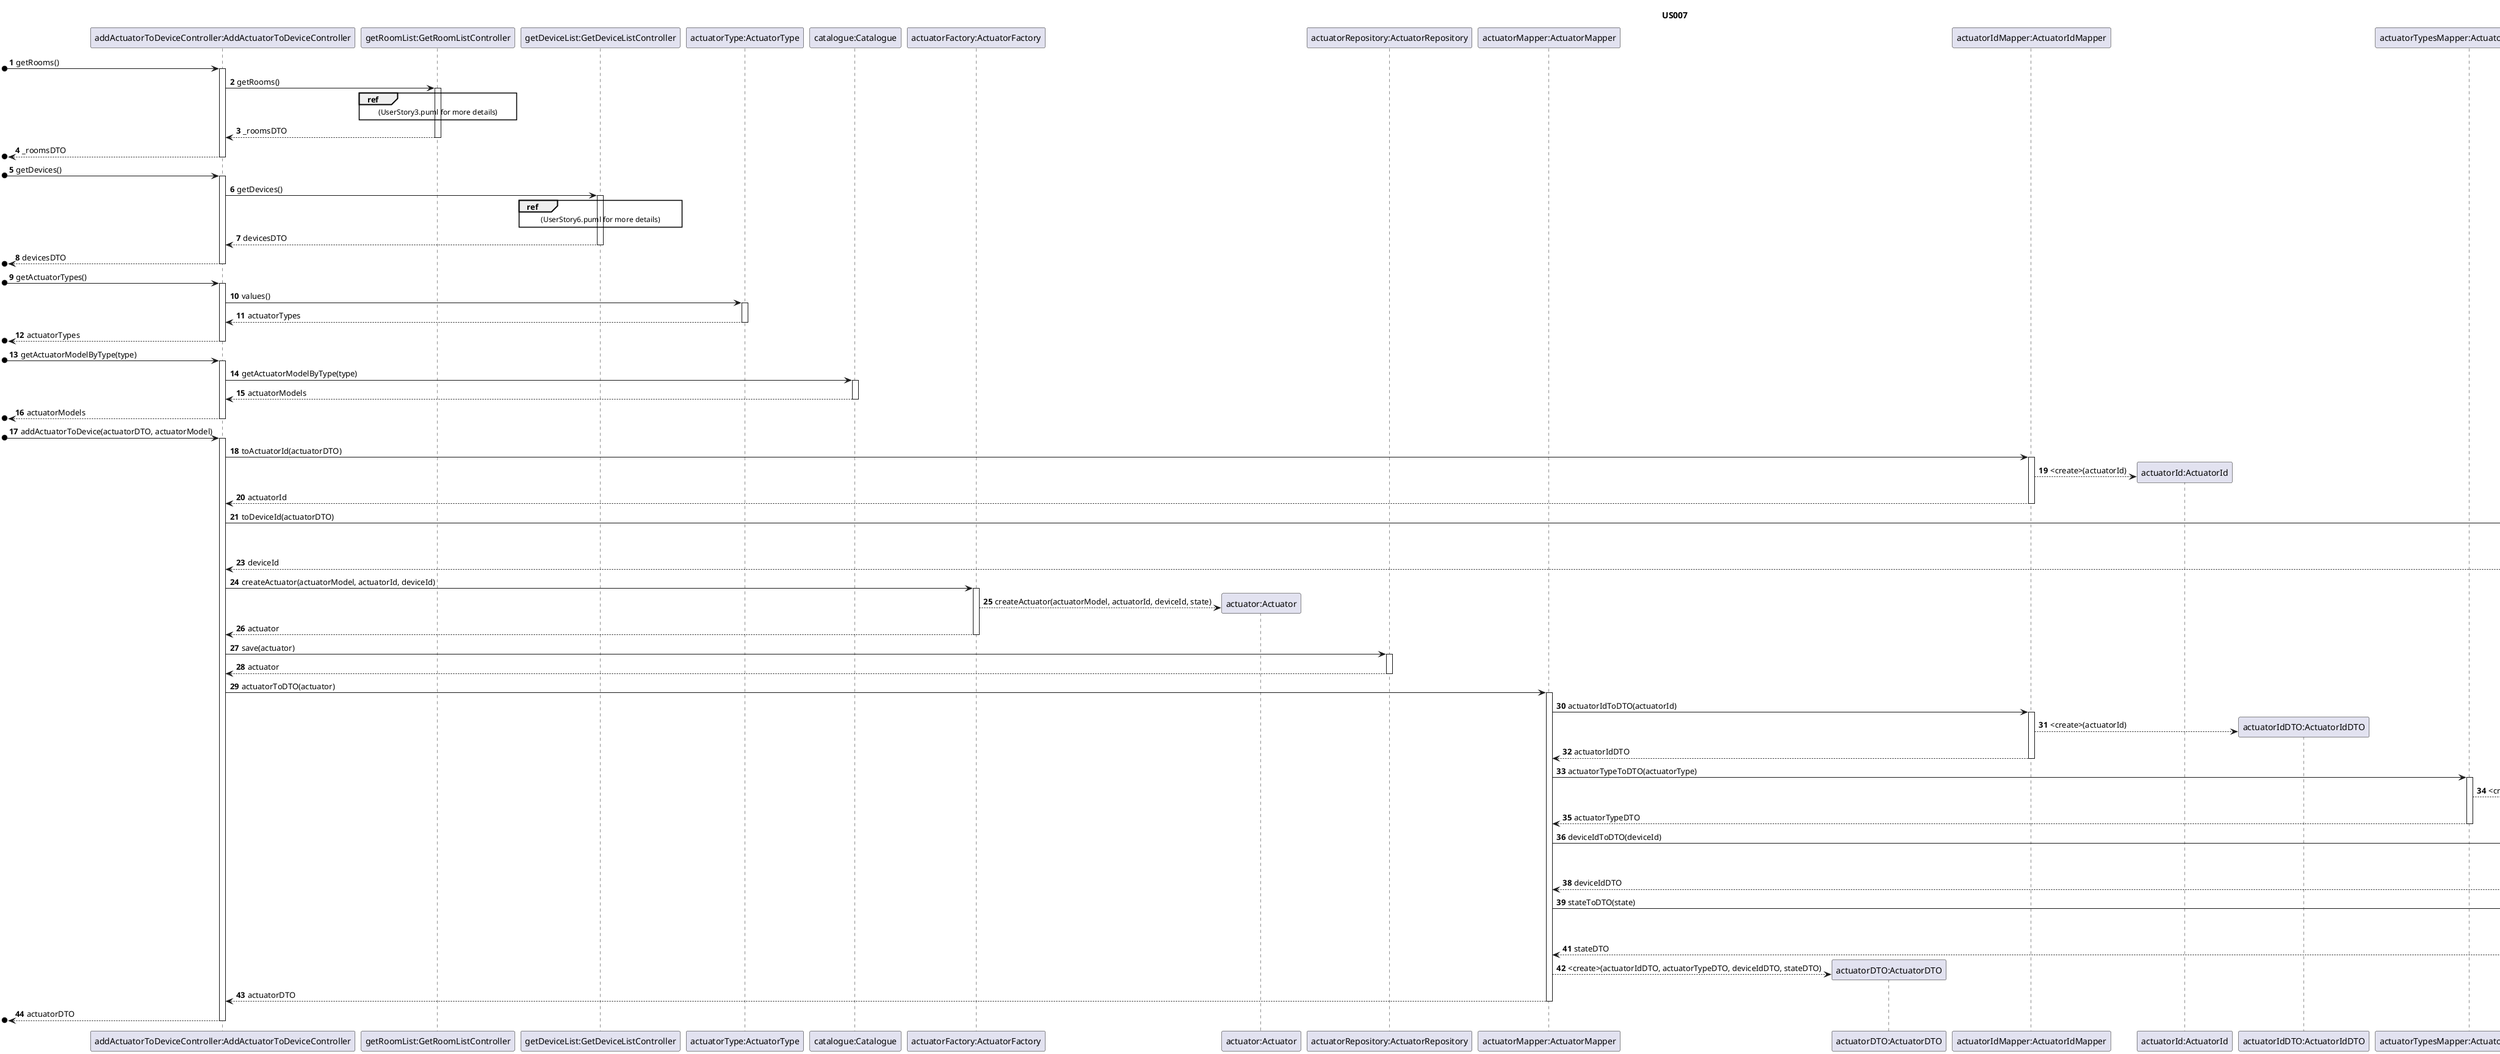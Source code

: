 @startuml
'https://plantuml.com/sequence-diagram

title US007

autonumber

/'
As a Power User [or Administrator], I want to add a sensor to an existing device in
a room. The sensor must be of a model of an existing type of sensor.
'/

participant "addActuatorToDeviceController:AddActuatorToDeviceController" as C7
participant "getRoomList:GetRoomListController" as C
participant "getDeviceList:GetDeviceListController" as D
participant "actuatorType:ActuatorType" as ST
participant "catalogue:Catalogue" as CAT
participant "actuatorFactory:ActuatorFactory" as F
participant "actuator:Actuator" as S1
participant "actuatorRepository:ActuatorRepository" as SR
participant "actuatorMapper:ActuatorMapper" as S3
participant "actuatorDTO:ActuatorDTO" as S2


participant "actuatorIdMapper:ActuatorIdMapper" as S4
participant "actuatorId:ActuatorId" as SID
participant "actuatorIdDTO:ActuatorIdDTO" as id
participant "actuatorTypesMapper:ActuatorTypesMapper" as S6
participant "actuatorTypeDTO:ActuatorTypeDTO" as S5
participant "deviceIdMapper:DeviceIdMapper" as DN1
participant "deviceId:DeviceId" as D7
participant "deviceIdDTO:DeviceIdDTO" as DN
participant "stateMapper:StateMapper" as S7
participant "stateDTO:StateDTO" as S8


[o->C7 : getRooms()
activate C7
C7->C : getRooms()
activate C
ref over C : (UserStory3.puml for more details)
C-->C7 : _roomsDTO
deactivate C
[o<--C7 : _roomsDTO
deactivate C7

[o->C7 : getDevices()
activate C7
C7->D : getDevices()
activate D
ref over D : (UserStory6.puml for more details)
D-->C7 : devicesDTO
deactivate D
[o<--C7 : devicesDTO
deactivate C7

[o->C7 : getActuatorTypes()
activate C7
C7 -> ST : values()
activate ST
ST --> C7 : actuatorTypes
deactivate ST
[o<--C7 : actuatorTypes
deactivate C7



[o->C7: getActuatorModelByType(type)
activate C7
C7->CAT : getActuatorModelByType(type)
activate CAT
CAT-->C7 : actuatorModels
deactivate CAT
[o<--C7 : actuatorModels
deactivate C7

[o->C7: addActuatorToDevice(actuatorDTO, actuatorModel)
activate C7
C7 -> S4 : toActuatorId(actuatorDTO)
activate S4
S4 --> SID** : <create>(actuatorId)

S4 --> C7 : actuatorId
deactivate S4
C7 -> DN1 : toDeviceId(actuatorDTO)
activate DN1
DN1 --> D7** : <create>(deviceId)
DN1 --> C7 : deviceId
deactivate DN1



C7 -> F : createActuator(actuatorModel, actuatorId, deviceId)
activate F


F --> S1** : createActuator(actuatorModel, actuatorId, deviceId, state)
F --> C7 : actuator
deactivate F
C7 -> SR : save(actuator)
activate SR
SR --> C7 : actuator
deactivate SR

C7 -> S3 : actuatorToDTO(actuator)
activate S3
S3 -> S4 : actuatorIdToDTO(actuatorId)
activate S4
S4 --> id** : <create>(actuatorId)
S4 --> S3 : actuatorIdDTO
deactivate S4
S3 -> S6 : actuatorTypeToDTO(actuatorType)
activate S6
S6 --> S5** : <create>(actuatorType)
S6 --> S3 : actuatorTypeDTO
deactivate S6
S3 -> DN1 : deviceIdToDTO(deviceId)
activate DN1
DN1 --> DN** : <create>(deviceId)
DN1 --> S3 : deviceIdDTO
deactivate DN1
S3 -> S7 : stateToDTO(state)
activate S7
S7 --> S8** : <create>(state)
S7 --> S3 : stateDTO
deactivate S7
S3 --> S2** : <create>(actuatorIdDTO, actuatorTypeDTO, deviceIdDTO, stateDTO)
S3 --> C7 : actuatorDTO
deactivate S3
[o<-- C7 : actuatorDTO




deactivate C7
@enduml